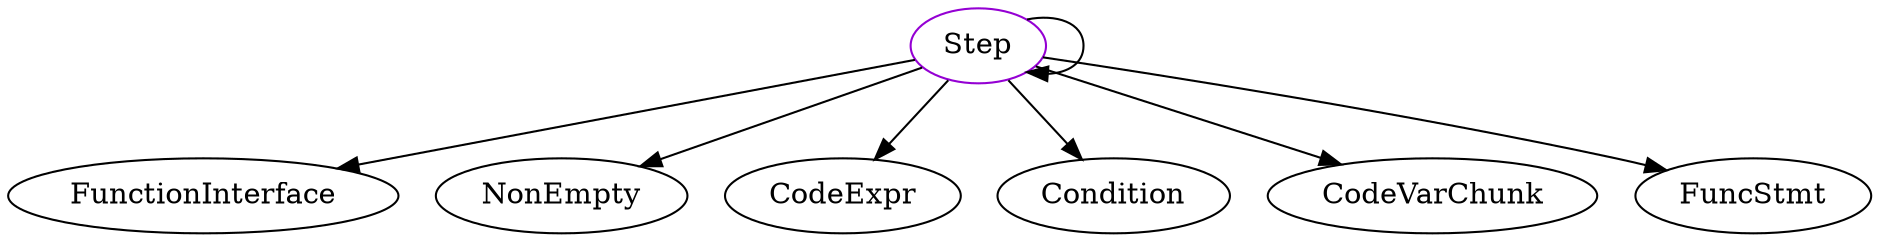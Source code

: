 digraph step{
Step -> FunctionInterface;
Step -> NonEmpty;
Step -> CodeExpr;
Step -> Condition;
Step -> Step;
Step -> CodeVarChunk;
Step -> FuncStmt;
Step	[shape=oval, color=darkviolet, label="Step"];
}
